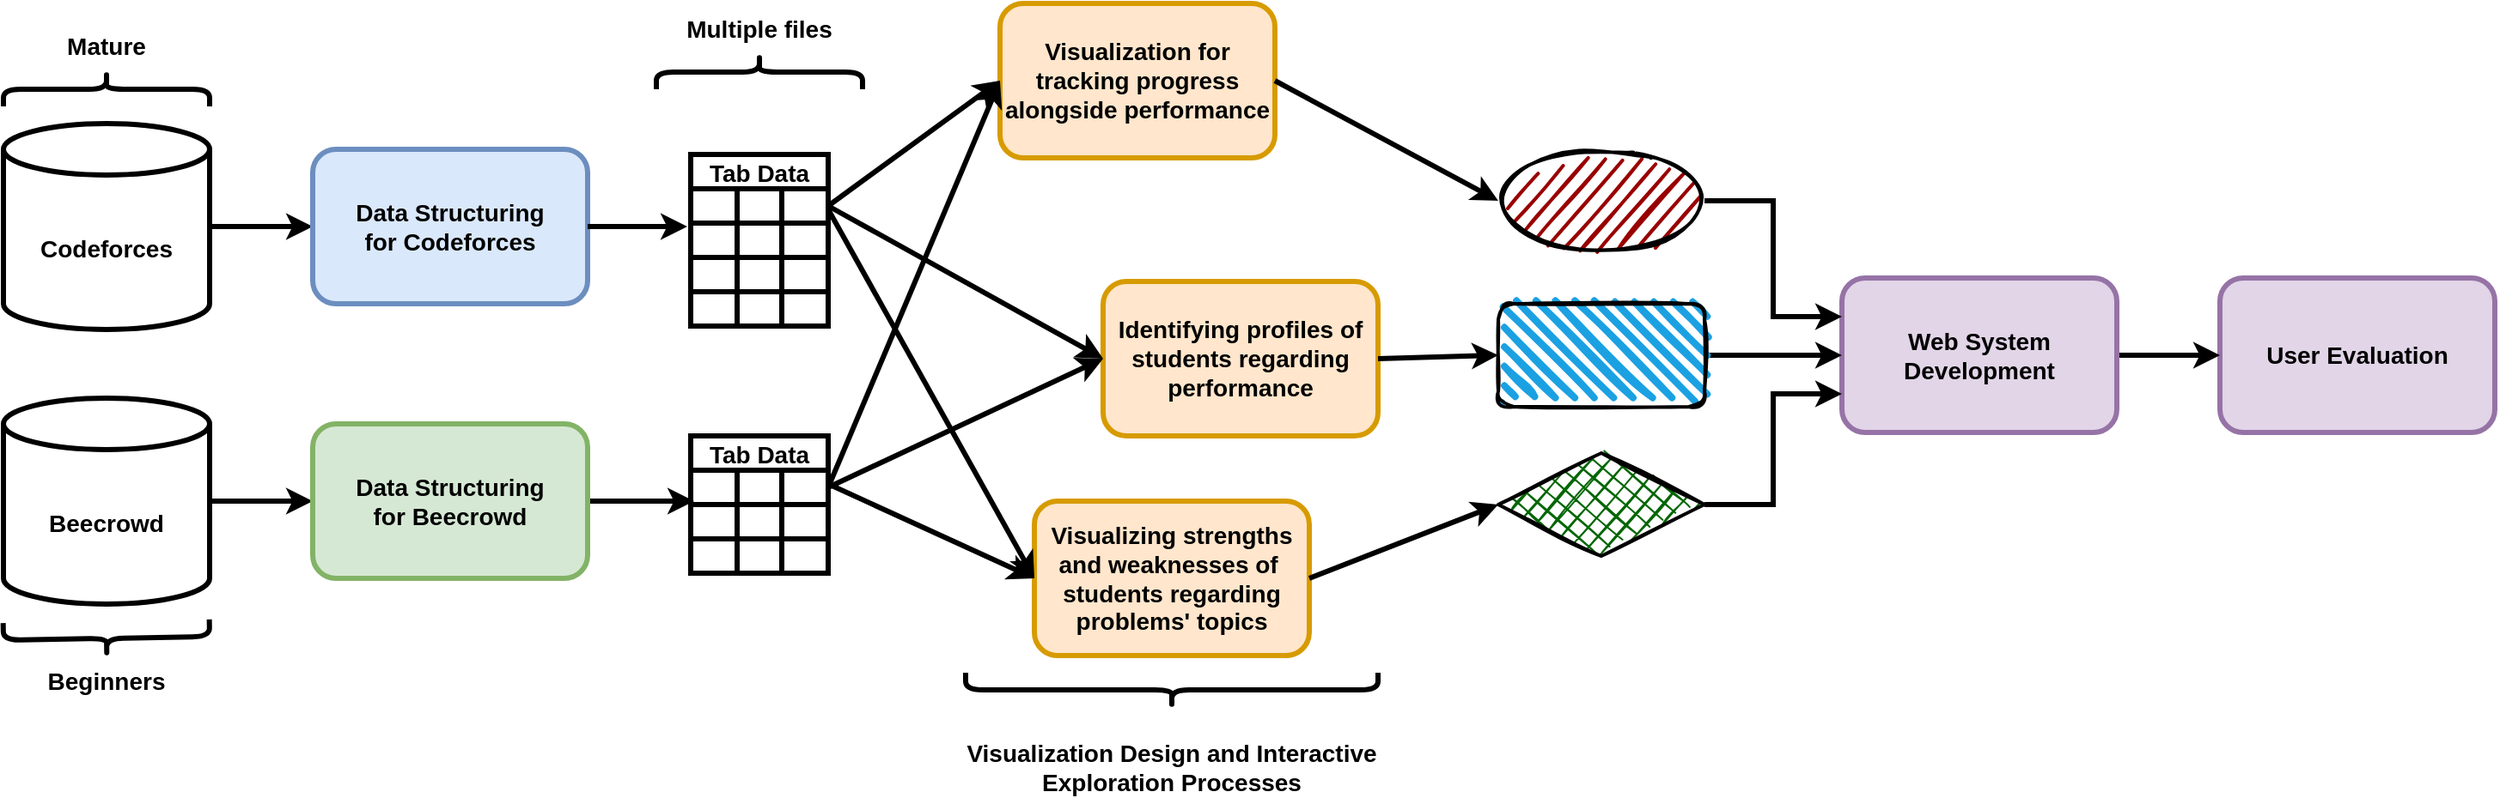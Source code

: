 <mxfile version="24.7.7">
  <diagram name="Page-1" id="qj6_hbagFO5WuVzdhgSA">
    <mxGraphModel dx="1364" dy="793" grid="1" gridSize="10" guides="1" tooltips="1" connect="1" arrows="1" fold="1" page="1" pageScale="1" pageWidth="850" pageHeight="1100" math="0" shadow="0">
      <root>
        <mxCell id="0" />
        <mxCell id="1" parent="0" />
        <mxCell id="2cb-5EpplbYAGcAZyKXE-6" style="edgeStyle=orthogonalEdgeStyle;rounded=0;orthogonalLoop=1;jettySize=auto;html=1;fontSize=14;strokeWidth=3;fontStyle=1" edge="1" parent="1" source="2cb-5EpplbYAGcAZyKXE-1" target="2cb-5EpplbYAGcAZyKXE-5">
          <mxGeometry relative="1" as="geometry" />
        </mxCell>
        <mxCell id="2cb-5EpplbYAGcAZyKXE-1" value="Codeforces" style="shape=cylinder3;whiteSpace=wrap;html=1;boundedLbl=1;backgroundOutline=1;size=15;fontSize=14;strokeWidth=3;fontStyle=1" vertex="1" parent="1">
          <mxGeometry x="80" y="80" width="120" height="120" as="geometry" />
        </mxCell>
        <mxCell id="2cb-5EpplbYAGcAZyKXE-7" style="edgeStyle=orthogonalEdgeStyle;rounded=0;orthogonalLoop=1;jettySize=auto;html=1;fontSize=14;strokeWidth=3;fontStyle=1" edge="1" parent="1" source="2cb-5EpplbYAGcAZyKXE-2" target="2cb-5EpplbYAGcAZyKXE-63">
          <mxGeometry relative="1" as="geometry">
            <mxPoint x="280" y="300" as="targetPoint" />
          </mxGeometry>
        </mxCell>
        <mxCell id="2cb-5EpplbYAGcAZyKXE-2" value="Beecrowd" style="shape=cylinder3;whiteSpace=wrap;html=1;boundedLbl=1;backgroundOutline=1;size=15;fontSize=14;strokeWidth=3;fontStyle=1" vertex="1" parent="1">
          <mxGeometry x="80" y="240" width="120" height="120" as="geometry" />
        </mxCell>
        <mxCell id="2cb-5EpplbYAGcAZyKXE-49" style="edgeStyle=orthogonalEdgeStyle;rounded=0;orthogonalLoop=1;jettySize=auto;html=1;exitX=1;exitY=0.5;exitDx=0;exitDy=0;entryX=0.025;entryY=0.9;entryDx=0;entryDy=0;entryPerimeter=0;fontSize=14;strokeWidth=3;fontStyle=1" edge="1" parent="1" source="2cb-5EpplbYAGcAZyKXE-63" target="2cb-5EpplbYAGcAZyKXE-36">
          <mxGeometry relative="1" as="geometry">
            <mxPoint x="400" y="300" as="sourcePoint" />
          </mxGeometry>
        </mxCell>
        <mxCell id="2cb-5EpplbYAGcAZyKXE-5" value="Data Structuring&lt;div style=&quot;font-size: 14px;&quot;&gt;for Codeforces&lt;/div&gt;" style="rounded=1;whiteSpace=wrap;html=1;fontSize=14;strokeWidth=3;fontStyle=1;fillColor=#dae8fc;strokeColor=#6c8ebf;" vertex="1" parent="1">
          <mxGeometry x="260" y="95" width="160" height="90" as="geometry" />
        </mxCell>
        <mxCell id="2cb-5EpplbYAGcAZyKXE-9" value="Tab Data" style="shape=table;startSize=20;container=1;collapsible=0;childLayout=tableLayout;strokeColor=default;fontSize=14;strokeWidth=3;fontStyle=1" vertex="1" parent="1">
          <mxGeometry x="480" y="98" width="80" height="100" as="geometry" />
        </mxCell>
        <mxCell id="2cb-5EpplbYAGcAZyKXE-10" value="" style="shape=tableRow;horizontal=0;startSize=0;swimlaneHead=0;swimlaneBody=0;strokeColor=inherit;top=0;left=0;bottom=0;right=0;collapsible=0;dropTarget=0;fillColor=none;points=[[0,0.5],[1,0.5]];portConstraint=eastwest;fontSize=14;strokeWidth=3;fontStyle=1" vertex="1" parent="2cb-5EpplbYAGcAZyKXE-9">
          <mxGeometry y="20" width="80" height="20" as="geometry" />
        </mxCell>
        <mxCell id="2cb-5EpplbYAGcAZyKXE-11" value="" style="shape=partialRectangle;html=1;whiteSpace=wrap;connectable=0;strokeColor=inherit;overflow=hidden;fillColor=none;top=0;left=0;bottom=0;right=0;pointerEvents=1;fontSize=14;strokeWidth=3;fontStyle=1" vertex="1" parent="2cb-5EpplbYAGcAZyKXE-10">
          <mxGeometry width="27" height="20" as="geometry">
            <mxRectangle width="27" height="20" as="alternateBounds" />
          </mxGeometry>
        </mxCell>
        <mxCell id="2cb-5EpplbYAGcAZyKXE-12" value="" style="shape=partialRectangle;html=1;whiteSpace=wrap;connectable=0;strokeColor=inherit;overflow=hidden;fillColor=none;top=0;left=0;bottom=0;right=0;pointerEvents=1;fontSize=14;strokeWidth=3;fontStyle=1" vertex="1" parent="2cb-5EpplbYAGcAZyKXE-10">
          <mxGeometry x="27" width="26" height="20" as="geometry">
            <mxRectangle width="26" height="20" as="alternateBounds" />
          </mxGeometry>
        </mxCell>
        <mxCell id="2cb-5EpplbYAGcAZyKXE-13" value="" style="shape=partialRectangle;html=1;whiteSpace=wrap;connectable=0;strokeColor=inherit;overflow=hidden;fillColor=none;top=0;left=0;bottom=0;right=0;pointerEvents=1;fontSize=14;strokeWidth=3;fontStyle=1" vertex="1" parent="2cb-5EpplbYAGcAZyKXE-10">
          <mxGeometry x="53" width="27" height="20" as="geometry">
            <mxRectangle width="27" height="20" as="alternateBounds" />
          </mxGeometry>
        </mxCell>
        <mxCell id="2cb-5EpplbYAGcAZyKXE-14" value="" style="shape=tableRow;horizontal=0;startSize=0;swimlaneHead=0;swimlaneBody=0;strokeColor=inherit;top=0;left=0;bottom=0;right=0;collapsible=0;dropTarget=0;fillColor=none;points=[[0,0.5],[1,0.5]];portConstraint=eastwest;fontSize=14;strokeWidth=3;fontStyle=1" vertex="1" parent="2cb-5EpplbYAGcAZyKXE-9">
          <mxGeometry y="40" width="80" height="20" as="geometry" />
        </mxCell>
        <mxCell id="2cb-5EpplbYAGcAZyKXE-15" value="" style="shape=partialRectangle;html=1;whiteSpace=wrap;connectable=0;strokeColor=inherit;overflow=hidden;fillColor=none;top=0;left=0;bottom=0;right=0;pointerEvents=1;fontSize=14;strokeWidth=3;fontStyle=1" vertex="1" parent="2cb-5EpplbYAGcAZyKXE-14">
          <mxGeometry width="27" height="20" as="geometry">
            <mxRectangle width="27" height="20" as="alternateBounds" />
          </mxGeometry>
        </mxCell>
        <mxCell id="2cb-5EpplbYAGcAZyKXE-16" value="" style="shape=partialRectangle;html=1;whiteSpace=wrap;connectable=0;strokeColor=inherit;overflow=hidden;fillColor=none;top=0;left=0;bottom=0;right=0;pointerEvents=1;fontSize=14;strokeWidth=3;fontStyle=1" vertex="1" parent="2cb-5EpplbYAGcAZyKXE-14">
          <mxGeometry x="27" width="26" height="20" as="geometry">
            <mxRectangle width="26" height="20" as="alternateBounds" />
          </mxGeometry>
        </mxCell>
        <mxCell id="2cb-5EpplbYAGcAZyKXE-17" value="" style="shape=partialRectangle;html=1;whiteSpace=wrap;connectable=0;strokeColor=inherit;overflow=hidden;fillColor=none;top=0;left=0;bottom=0;right=0;pointerEvents=1;fontSize=14;strokeWidth=3;fontStyle=1" vertex="1" parent="2cb-5EpplbYAGcAZyKXE-14">
          <mxGeometry x="53" width="27" height="20" as="geometry">
            <mxRectangle width="27" height="20" as="alternateBounds" />
          </mxGeometry>
        </mxCell>
        <mxCell id="2cb-5EpplbYAGcAZyKXE-85" value="" style="shape=tableRow;horizontal=0;startSize=0;swimlaneHead=0;swimlaneBody=0;strokeColor=inherit;top=0;left=0;bottom=0;right=0;collapsible=0;dropTarget=0;fillColor=none;points=[[0,0.5],[1,0.5]];portConstraint=eastwest;fontSize=14;strokeWidth=3;fontStyle=1" vertex="1" parent="2cb-5EpplbYAGcAZyKXE-9">
          <mxGeometry y="60" width="80" height="20" as="geometry" />
        </mxCell>
        <mxCell id="2cb-5EpplbYAGcAZyKXE-86" value="" style="shape=partialRectangle;html=1;whiteSpace=wrap;connectable=0;strokeColor=inherit;overflow=hidden;fillColor=none;top=0;left=0;bottom=0;right=0;pointerEvents=1;fontSize=14;strokeWidth=3;fontStyle=1" vertex="1" parent="2cb-5EpplbYAGcAZyKXE-85">
          <mxGeometry width="27" height="20" as="geometry">
            <mxRectangle width="27" height="20" as="alternateBounds" />
          </mxGeometry>
        </mxCell>
        <mxCell id="2cb-5EpplbYAGcAZyKXE-87" value="" style="shape=partialRectangle;html=1;whiteSpace=wrap;connectable=0;strokeColor=inherit;overflow=hidden;fillColor=none;top=0;left=0;bottom=0;right=0;pointerEvents=1;fontSize=14;strokeWidth=3;fontStyle=1" vertex="1" parent="2cb-5EpplbYAGcAZyKXE-85">
          <mxGeometry x="27" width="26" height="20" as="geometry">
            <mxRectangle width="26" height="20" as="alternateBounds" />
          </mxGeometry>
        </mxCell>
        <mxCell id="2cb-5EpplbYAGcAZyKXE-88" value="" style="shape=partialRectangle;html=1;whiteSpace=wrap;connectable=0;strokeColor=inherit;overflow=hidden;fillColor=none;top=0;left=0;bottom=0;right=0;pointerEvents=1;fontSize=14;strokeWidth=3;fontStyle=1" vertex="1" parent="2cb-5EpplbYAGcAZyKXE-85">
          <mxGeometry x="53" width="27" height="20" as="geometry">
            <mxRectangle width="27" height="20" as="alternateBounds" />
          </mxGeometry>
        </mxCell>
        <mxCell id="2cb-5EpplbYAGcAZyKXE-18" value="" style="shape=tableRow;horizontal=0;startSize=0;swimlaneHead=0;swimlaneBody=0;strokeColor=inherit;top=0;left=0;bottom=0;right=0;collapsible=0;dropTarget=0;fillColor=none;points=[[0,0.5],[1,0.5]];portConstraint=eastwest;fontSize=14;strokeWidth=3;fontStyle=1" vertex="1" parent="2cb-5EpplbYAGcAZyKXE-9">
          <mxGeometry y="80" width="80" height="20" as="geometry" />
        </mxCell>
        <mxCell id="2cb-5EpplbYAGcAZyKXE-19" value="" style="shape=partialRectangle;html=1;whiteSpace=wrap;connectable=0;strokeColor=inherit;overflow=hidden;fillColor=none;top=0;left=0;bottom=0;right=0;pointerEvents=1;fontSize=14;strokeWidth=3;fontStyle=1" vertex="1" parent="2cb-5EpplbYAGcAZyKXE-18">
          <mxGeometry width="27" height="20" as="geometry">
            <mxRectangle width="27" height="20" as="alternateBounds" />
          </mxGeometry>
        </mxCell>
        <mxCell id="2cb-5EpplbYAGcAZyKXE-20" value="" style="shape=partialRectangle;html=1;whiteSpace=wrap;connectable=0;strokeColor=inherit;overflow=hidden;fillColor=none;top=0;left=0;bottom=0;right=0;pointerEvents=1;fontSize=14;strokeWidth=3;fontStyle=1" vertex="1" parent="2cb-5EpplbYAGcAZyKXE-18">
          <mxGeometry x="27" width="26" height="20" as="geometry">
            <mxRectangle width="26" height="20" as="alternateBounds" />
          </mxGeometry>
        </mxCell>
        <mxCell id="2cb-5EpplbYAGcAZyKXE-21" value="" style="shape=partialRectangle;html=1;whiteSpace=wrap;connectable=0;strokeColor=inherit;overflow=hidden;fillColor=none;top=0;left=0;bottom=0;right=0;pointerEvents=1;fontSize=14;strokeWidth=3;fontStyle=1" vertex="1" parent="2cb-5EpplbYAGcAZyKXE-18">
          <mxGeometry x="53" width="27" height="20" as="geometry">
            <mxRectangle width="27" height="20" as="alternateBounds" />
          </mxGeometry>
        </mxCell>
        <mxCell id="2cb-5EpplbYAGcAZyKXE-35" value="Tab Data" style="shape=table;startSize=20;container=1;collapsible=0;childLayout=tableLayout;strokeColor=default;fontSize=14;strokeWidth=3;fontStyle=1" vertex="1" parent="1">
          <mxGeometry x="480" y="262" width="80" height="80" as="geometry" />
        </mxCell>
        <mxCell id="2cb-5EpplbYAGcAZyKXE-36" value="" style="shape=tableRow;horizontal=0;startSize=0;swimlaneHead=0;swimlaneBody=0;strokeColor=inherit;top=0;left=0;bottom=0;right=0;collapsible=0;dropTarget=0;fillColor=none;points=[[0,0.5],[1,0.5]];portConstraint=eastwest;fontSize=14;strokeWidth=3;fontStyle=1" vertex="1" parent="2cb-5EpplbYAGcAZyKXE-35">
          <mxGeometry y="20" width="80" height="20" as="geometry" />
        </mxCell>
        <mxCell id="2cb-5EpplbYAGcAZyKXE-37" value="" style="shape=partialRectangle;html=1;whiteSpace=wrap;connectable=0;strokeColor=inherit;overflow=hidden;fillColor=none;top=0;left=0;bottom=0;right=0;pointerEvents=1;fontSize=14;strokeWidth=3;fontStyle=1" vertex="1" parent="2cb-5EpplbYAGcAZyKXE-36">
          <mxGeometry width="27" height="20" as="geometry">
            <mxRectangle width="27" height="20" as="alternateBounds" />
          </mxGeometry>
        </mxCell>
        <mxCell id="2cb-5EpplbYAGcAZyKXE-38" value="" style="shape=partialRectangle;html=1;whiteSpace=wrap;connectable=0;strokeColor=inherit;overflow=hidden;fillColor=none;top=0;left=0;bottom=0;right=0;pointerEvents=1;fontSize=14;strokeWidth=3;fontStyle=1" vertex="1" parent="2cb-5EpplbYAGcAZyKXE-36">
          <mxGeometry x="27" width="26" height="20" as="geometry">
            <mxRectangle width="26" height="20" as="alternateBounds" />
          </mxGeometry>
        </mxCell>
        <mxCell id="2cb-5EpplbYAGcAZyKXE-39" value="" style="shape=partialRectangle;html=1;whiteSpace=wrap;connectable=0;strokeColor=inherit;overflow=hidden;fillColor=none;top=0;left=0;bottom=0;right=0;pointerEvents=1;fontSize=14;strokeWidth=3;fontStyle=1" vertex="1" parent="2cb-5EpplbYAGcAZyKXE-36">
          <mxGeometry x="53" width="27" height="20" as="geometry">
            <mxRectangle width="27" height="20" as="alternateBounds" />
          </mxGeometry>
        </mxCell>
        <mxCell id="2cb-5EpplbYAGcAZyKXE-40" value="" style="shape=tableRow;horizontal=0;startSize=0;swimlaneHead=0;swimlaneBody=0;strokeColor=inherit;top=0;left=0;bottom=0;right=0;collapsible=0;dropTarget=0;fillColor=none;points=[[0,0.5],[1,0.5]];portConstraint=eastwest;fontSize=14;strokeWidth=3;fontStyle=1" vertex="1" parent="2cb-5EpplbYAGcAZyKXE-35">
          <mxGeometry y="40" width="80" height="20" as="geometry" />
        </mxCell>
        <mxCell id="2cb-5EpplbYAGcAZyKXE-41" value="" style="shape=partialRectangle;html=1;whiteSpace=wrap;connectable=0;strokeColor=inherit;overflow=hidden;fillColor=none;top=0;left=0;bottom=0;right=0;pointerEvents=1;fontSize=14;strokeWidth=3;fontStyle=1" vertex="1" parent="2cb-5EpplbYAGcAZyKXE-40">
          <mxGeometry width="27" height="20" as="geometry">
            <mxRectangle width="27" height="20" as="alternateBounds" />
          </mxGeometry>
        </mxCell>
        <mxCell id="2cb-5EpplbYAGcAZyKXE-42" value="" style="shape=partialRectangle;html=1;whiteSpace=wrap;connectable=0;strokeColor=inherit;overflow=hidden;fillColor=none;top=0;left=0;bottom=0;right=0;pointerEvents=1;fontSize=14;strokeWidth=3;fontStyle=1" vertex="1" parent="2cb-5EpplbYAGcAZyKXE-40">
          <mxGeometry x="27" width="26" height="20" as="geometry">
            <mxRectangle width="26" height="20" as="alternateBounds" />
          </mxGeometry>
        </mxCell>
        <mxCell id="2cb-5EpplbYAGcAZyKXE-43" value="" style="shape=partialRectangle;html=1;whiteSpace=wrap;connectable=0;strokeColor=inherit;overflow=hidden;fillColor=none;top=0;left=0;bottom=0;right=0;pointerEvents=1;fontSize=14;strokeWidth=3;fontStyle=1" vertex="1" parent="2cb-5EpplbYAGcAZyKXE-40">
          <mxGeometry x="53" width="27" height="20" as="geometry">
            <mxRectangle width="27" height="20" as="alternateBounds" />
          </mxGeometry>
        </mxCell>
        <mxCell id="2cb-5EpplbYAGcAZyKXE-44" value="" style="shape=tableRow;horizontal=0;startSize=0;swimlaneHead=0;swimlaneBody=0;strokeColor=inherit;top=0;left=0;bottom=0;right=0;collapsible=0;dropTarget=0;fillColor=none;points=[[0,0.5],[1,0.5]];portConstraint=eastwest;fontSize=14;strokeWidth=3;fontStyle=1" vertex="1" parent="2cb-5EpplbYAGcAZyKXE-35">
          <mxGeometry y="60" width="80" height="20" as="geometry" />
        </mxCell>
        <mxCell id="2cb-5EpplbYAGcAZyKXE-45" value="" style="shape=partialRectangle;html=1;whiteSpace=wrap;connectable=0;strokeColor=inherit;overflow=hidden;fillColor=none;top=0;left=0;bottom=0;right=0;pointerEvents=1;fontSize=14;strokeWidth=3;fontStyle=1" vertex="1" parent="2cb-5EpplbYAGcAZyKXE-44">
          <mxGeometry width="27" height="20" as="geometry">
            <mxRectangle width="27" height="20" as="alternateBounds" />
          </mxGeometry>
        </mxCell>
        <mxCell id="2cb-5EpplbYAGcAZyKXE-46" value="" style="shape=partialRectangle;html=1;whiteSpace=wrap;connectable=0;strokeColor=inherit;overflow=hidden;fillColor=none;top=0;left=0;bottom=0;right=0;pointerEvents=1;fontSize=14;strokeWidth=3;fontStyle=1" vertex="1" parent="2cb-5EpplbYAGcAZyKXE-44">
          <mxGeometry x="27" width="26" height="20" as="geometry">
            <mxRectangle width="26" height="20" as="alternateBounds" />
          </mxGeometry>
        </mxCell>
        <mxCell id="2cb-5EpplbYAGcAZyKXE-47" value="" style="shape=partialRectangle;html=1;whiteSpace=wrap;connectable=0;strokeColor=inherit;overflow=hidden;fillColor=none;top=0;left=0;bottom=0;right=0;pointerEvents=1;fontSize=14;strokeWidth=3;fontStyle=1" vertex="1" parent="2cb-5EpplbYAGcAZyKXE-44">
          <mxGeometry x="53" width="27" height="20" as="geometry">
            <mxRectangle width="27" height="20" as="alternateBounds" />
          </mxGeometry>
        </mxCell>
        <mxCell id="2cb-5EpplbYAGcAZyKXE-48" style="edgeStyle=orthogonalEdgeStyle;rounded=0;orthogonalLoop=1;jettySize=auto;html=1;entryX=-0.025;entryY=0.1;entryDx=0;entryDy=0;entryPerimeter=0;exitX=1;exitY=0.5;exitDx=0;exitDy=0;fontSize=14;strokeWidth=3;fontStyle=1" edge="1" parent="1" source="2cb-5EpplbYAGcAZyKXE-5" target="2cb-5EpplbYAGcAZyKXE-14">
          <mxGeometry relative="1" as="geometry" />
        </mxCell>
        <mxCell id="2cb-5EpplbYAGcAZyKXE-63" value="Data Structuring&lt;div style=&quot;font-size: 14px;&quot;&gt;for Beecrowd&lt;/div&gt;" style="rounded=1;whiteSpace=wrap;html=1;fontSize=14;strokeWidth=3;fontStyle=1;fillColor=#d5e8d4;strokeColor=#82b366;" vertex="1" parent="1">
          <mxGeometry x="260" y="255" width="160" height="90" as="geometry" />
        </mxCell>
        <mxCell id="2cb-5EpplbYAGcAZyKXE-64" value="Visualization for tracking progress alongside performance" style="rounded=1;whiteSpace=wrap;html=1;strokeWidth=3;fontStyle=1;fontSize=14;fillColor=#ffe6cc;strokeColor=#d79b00;" vertex="1" parent="1">
          <mxGeometry x="660" y="10" width="160" height="90" as="geometry" />
        </mxCell>
        <mxCell id="2cb-5EpplbYAGcAZyKXE-65" value="Multiple files" style="text;html=1;align=center;verticalAlign=middle;whiteSpace=wrap;rounded=0;fontSize=14;strokeWidth=3;fontStyle=1" vertex="1" parent="1">
          <mxGeometry x="460" y="10" width="120" height="30" as="geometry" />
        </mxCell>
        <mxCell id="2cb-5EpplbYAGcAZyKXE-66" value="" style="shape=curlyBracket;whiteSpace=wrap;html=1;rounded=1;flipH=1;labelPosition=right;verticalLabelPosition=middle;align=left;verticalAlign=middle;rotation=-90;strokeWidth=3;fontStyle=1;fontSize=14;" vertex="1" parent="1">
          <mxGeometry x="510" y="-10" width="20" height="120" as="geometry" />
        </mxCell>
        <mxCell id="2cb-5EpplbYAGcAZyKXE-67" value="Identifying profiles of students regarding performance" style="rounded=1;whiteSpace=wrap;html=1;strokeWidth=3;fontStyle=1;fontSize=14;fillColor=#ffe6cc;strokeColor=#d79b00;" vertex="1" parent="1">
          <mxGeometry x="720" y="172" width="160" height="90" as="geometry" />
        </mxCell>
        <mxCell id="2cb-5EpplbYAGcAZyKXE-70" value="Beginners" style="text;html=1;align=center;verticalAlign=middle;whiteSpace=wrap;rounded=0;fontSize=14;strokeWidth=3;fontStyle=1" vertex="1" parent="1">
          <mxGeometry x="80" y="390" width="120" height="30" as="geometry" />
        </mxCell>
        <mxCell id="2cb-5EpplbYAGcAZyKXE-71" value="" style="shape=curlyBracket;whiteSpace=wrap;html=1;rounded=1;flipH=1;labelPosition=right;verticalLabelPosition=middle;align=left;verticalAlign=middle;rotation=89;strokeWidth=3;fontStyle=1;fontSize=14;" vertex="1" parent="1">
          <mxGeometry x="130" y="320" width="20" height="120" as="geometry" />
        </mxCell>
        <mxCell id="2cb-5EpplbYAGcAZyKXE-74" value="Mature" style="text;html=1;align=center;verticalAlign=middle;whiteSpace=wrap;rounded=0;fontSize=14;strokeWidth=3;fontStyle=1" vertex="1" parent="1">
          <mxGeometry x="80" y="20" width="120" height="30" as="geometry" />
        </mxCell>
        <mxCell id="2cb-5EpplbYAGcAZyKXE-75" value="" style="shape=curlyBracket;whiteSpace=wrap;html=1;rounded=1;flipH=1;labelPosition=right;verticalLabelPosition=middle;align=left;verticalAlign=middle;rotation=-90;strokeWidth=3;fontStyle=1;fontSize=14;" vertex="1" parent="1">
          <mxGeometry x="130" width="20" height="120" as="geometry" />
        </mxCell>
        <mxCell id="2cb-5EpplbYAGcAZyKXE-76" value="" style="endArrow=classic;html=1;rounded=0;exitX=1;exitY=0.5;exitDx=0;exitDy=0;entryX=0;entryY=0.5;entryDx=0;entryDy=0;strokeWidth=3;fontStyle=1;fontSize=14;" edge="1" parent="1" source="2cb-5EpplbYAGcAZyKXE-10" target="2cb-5EpplbYAGcAZyKXE-64">
          <mxGeometry width="50" height="50" relative="1" as="geometry">
            <mxPoint x="400" y="310" as="sourcePoint" />
            <mxPoint x="450" y="260" as="targetPoint" />
          </mxGeometry>
        </mxCell>
        <mxCell id="2cb-5EpplbYAGcAZyKXE-77" value="" style="endArrow=classic;html=1;rounded=0;exitX=1;exitY=0.5;exitDx=0;exitDy=0;entryX=0;entryY=0.5;entryDx=0;entryDy=0;strokeWidth=3;fontStyle=1;fontSize=14;" edge="1" parent="1" source="2cb-5EpplbYAGcAZyKXE-36" target="2cb-5EpplbYAGcAZyKXE-64">
          <mxGeometry width="50" height="50" relative="1" as="geometry">
            <mxPoint x="570" y="138" as="sourcePoint" />
            <mxPoint x="670" y="65" as="targetPoint" />
          </mxGeometry>
        </mxCell>
        <mxCell id="2cb-5EpplbYAGcAZyKXE-78" value="Visualization Design and Interactive Exploration Processes" style="text;html=1;align=center;verticalAlign=middle;whiteSpace=wrap;rounded=0;fontSize=14;strokeWidth=3;fontStyle=1" vertex="1" parent="1">
          <mxGeometry x="635" y="440" width="250" height="30" as="geometry" />
        </mxCell>
        <mxCell id="2cb-5EpplbYAGcAZyKXE-79" value="" style="shape=curlyBracket;whiteSpace=wrap;html=1;rounded=1;flipH=1;labelPosition=right;verticalLabelPosition=middle;align=left;verticalAlign=middle;rotation=90;strokeWidth=3;fontStyle=1;fontSize=14;" vertex="1" parent="1">
          <mxGeometry x="750" y="290" width="20" height="240" as="geometry" />
        </mxCell>
        <mxCell id="2cb-5EpplbYAGcAZyKXE-81" value="" style="endArrow=classic;html=1;rounded=0;exitX=1;exitY=0.5;exitDx=0;exitDy=0;entryX=0;entryY=0.5;entryDx=0;entryDy=0;strokeWidth=3;fontStyle=1;fontSize=14;" edge="1" parent="1" source="2cb-5EpplbYAGcAZyKXE-10" target="2cb-5EpplbYAGcAZyKXE-67">
          <mxGeometry width="50" height="50" relative="1" as="geometry">
            <mxPoint x="570" y="138" as="sourcePoint" />
            <mxPoint x="670" y="65" as="targetPoint" />
          </mxGeometry>
        </mxCell>
        <mxCell id="2cb-5EpplbYAGcAZyKXE-82" value="" style="endArrow=classic;html=1;rounded=0;exitX=1;exitY=0.5;exitDx=0;exitDy=0;entryX=0;entryY=0.5;entryDx=0;entryDy=0;strokeWidth=3;fontStyle=1;fontSize=14;" edge="1" parent="1" source="2cb-5EpplbYAGcAZyKXE-36" target="2cb-5EpplbYAGcAZyKXE-67">
          <mxGeometry width="50" height="50" relative="1" as="geometry">
            <mxPoint x="580" y="148" as="sourcePoint" />
            <mxPoint x="680" y="75" as="targetPoint" />
          </mxGeometry>
        </mxCell>
        <mxCell id="2cb-5EpplbYAGcAZyKXE-84" value="Visualizing strengths and weaknesses of&amp;nbsp;&lt;div&gt;students regarding&lt;/div&gt;&lt;div&gt;problems&#39; topics&lt;/div&gt;" style="rounded=1;whiteSpace=wrap;html=1;strokeWidth=3;fontStyle=1;fontSize=14;fillColor=#ffe6cc;strokeColor=#d79b00;" vertex="1" parent="1">
          <mxGeometry x="680" y="300" width="160" height="90" as="geometry" />
        </mxCell>
        <mxCell id="2cb-5EpplbYAGcAZyKXE-89" value="" style="endArrow=classic;html=1;rounded=0;entryX=0;entryY=0.5;entryDx=0;entryDy=0;strokeWidth=3;fontStyle=1;fontSize=14;" edge="1" parent="1" target="2cb-5EpplbYAGcAZyKXE-84">
          <mxGeometry width="50" height="50" relative="1" as="geometry">
            <mxPoint x="560" y="130" as="sourcePoint" />
            <mxPoint x="730" y="227" as="targetPoint" />
          </mxGeometry>
        </mxCell>
        <mxCell id="2cb-5EpplbYAGcAZyKXE-90" value="" style="endArrow=classic;html=1;rounded=0;entryX=0;entryY=0.5;entryDx=0;entryDy=0;strokeWidth=3;fontStyle=1;fontSize=14;" edge="1" parent="1" target="2cb-5EpplbYAGcAZyKXE-84">
          <mxGeometry width="50" height="50" relative="1" as="geometry">
            <mxPoint x="560" y="290" as="sourcePoint" />
            <mxPoint x="690" y="355" as="targetPoint" />
          </mxGeometry>
        </mxCell>
        <mxCell id="2cb-5EpplbYAGcAZyKXE-92" value="User Evaluation" style="rounded=1;whiteSpace=wrap;html=1;strokeWidth=3;fontStyle=1;fontSize=14;fillColor=#e1d5e7;strokeColor=#9673a6;" vertex="1" parent="1">
          <mxGeometry x="1370" y="170" width="160" height="90" as="geometry" />
        </mxCell>
        <mxCell id="2cb-5EpplbYAGcAZyKXE-103" style="edgeStyle=orthogonalEdgeStyle;rounded=0;orthogonalLoop=1;jettySize=auto;html=1;exitX=1;exitY=0.5;exitDx=0;exitDy=0;entryX=0;entryY=0.5;entryDx=0;entryDy=0;strokeWidth=3;" edge="1" parent="1" source="2cb-5EpplbYAGcAZyKXE-93" target="2cb-5EpplbYAGcAZyKXE-92">
          <mxGeometry relative="1" as="geometry" />
        </mxCell>
        <mxCell id="2cb-5EpplbYAGcAZyKXE-93" value="Web System Development" style="rounded=1;whiteSpace=wrap;html=1;strokeWidth=3;fontStyle=1;fontSize=14;fillColor=#e1d5e7;strokeColor=#9673a6;" vertex="1" parent="1">
          <mxGeometry x="1150" y="170" width="160" height="90" as="geometry" />
        </mxCell>
        <mxCell id="2cb-5EpplbYAGcAZyKXE-94" value="" style="endArrow=classic;html=1;rounded=0;exitX=1;exitY=0.5;exitDx=0;exitDy=0;entryX=0;entryY=0.5;entryDx=0;entryDy=0;strokeWidth=3;fontStyle=1;fontSize=14;" edge="1" parent="1" source="2cb-5EpplbYAGcAZyKXE-64" target="2cb-5EpplbYAGcAZyKXE-97">
          <mxGeometry width="50" height="50" relative="1" as="geometry">
            <mxPoint x="570" y="138" as="sourcePoint" />
            <mxPoint x="670" y="65" as="targetPoint" />
          </mxGeometry>
        </mxCell>
        <mxCell id="2cb-5EpplbYAGcAZyKXE-95" value="" style="endArrow=classic;html=1;rounded=0;exitX=1;exitY=0.5;exitDx=0;exitDy=0;entryX=0;entryY=0.5;entryDx=0;entryDy=0;strokeWidth=3;fontStyle=1;fontSize=14;" edge="1" parent="1" source="2cb-5EpplbYAGcAZyKXE-67" target="2cb-5EpplbYAGcAZyKXE-98">
          <mxGeometry width="50" height="50" relative="1" as="geometry">
            <mxPoint x="830" y="65" as="sourcePoint" />
            <mxPoint x="970" y="227" as="targetPoint" />
          </mxGeometry>
        </mxCell>
        <mxCell id="2cb-5EpplbYAGcAZyKXE-96" value="" style="endArrow=classic;html=1;rounded=0;exitX=1;exitY=0.5;exitDx=0;exitDy=0;entryX=0;entryY=0.5;entryDx=0;entryDy=0;strokeWidth=3;fontStyle=1;fontSize=14;" edge="1" parent="1" source="2cb-5EpplbYAGcAZyKXE-84" target="2cb-5EpplbYAGcAZyKXE-99">
          <mxGeometry width="50" height="50" relative="1" as="geometry">
            <mxPoint x="840" y="75" as="sourcePoint" />
            <mxPoint x="980" y="237" as="targetPoint" />
          </mxGeometry>
        </mxCell>
        <mxCell id="2cb-5EpplbYAGcAZyKXE-100" style="edgeStyle=orthogonalEdgeStyle;rounded=0;orthogonalLoop=1;jettySize=auto;html=1;exitX=1;exitY=0.5;exitDx=0;exitDy=0;entryX=0;entryY=0.25;entryDx=0;entryDy=0;strokeWidth=3;" edge="1" parent="1" source="2cb-5EpplbYAGcAZyKXE-97" target="2cb-5EpplbYAGcAZyKXE-93">
          <mxGeometry relative="1" as="geometry" />
        </mxCell>
        <mxCell id="2cb-5EpplbYAGcAZyKXE-97" value="" style="ellipse;whiteSpace=wrap;html=1;strokeWidth=2;fillWeight=2;hachureGap=8;fillColor=#990000;fillStyle=dots;sketch=1;" vertex="1" parent="1">
          <mxGeometry x="950" y="95" width="120" height="60" as="geometry" />
        </mxCell>
        <mxCell id="2cb-5EpplbYAGcAZyKXE-101" style="edgeStyle=orthogonalEdgeStyle;rounded=0;orthogonalLoop=1;jettySize=auto;html=1;exitX=1;exitY=0.5;exitDx=0;exitDy=0;strokeWidth=3;" edge="1" parent="1" source="2cb-5EpplbYAGcAZyKXE-98" target="2cb-5EpplbYAGcAZyKXE-93">
          <mxGeometry relative="1" as="geometry" />
        </mxCell>
        <mxCell id="2cb-5EpplbYAGcAZyKXE-98" value="" style="rounded=1;whiteSpace=wrap;html=1;strokeWidth=2;fillWeight=4;hachureGap=8;hachureAngle=45;fillColor=#1ba1e2;sketch=1;" vertex="1" parent="1">
          <mxGeometry x="950" y="185" width="120" height="60" as="geometry" />
        </mxCell>
        <mxCell id="2cb-5EpplbYAGcAZyKXE-102" style="edgeStyle=orthogonalEdgeStyle;rounded=0;orthogonalLoop=1;jettySize=auto;html=1;entryX=0;entryY=0.75;entryDx=0;entryDy=0;strokeWidth=3;" edge="1" parent="1" source="2cb-5EpplbYAGcAZyKXE-99" target="2cb-5EpplbYAGcAZyKXE-93">
          <mxGeometry relative="1" as="geometry" />
        </mxCell>
        <mxCell id="2cb-5EpplbYAGcAZyKXE-99" value="" style="rhombus;whiteSpace=wrap;html=1;strokeWidth=2;fillWeight=-1;hachureGap=8;fillStyle=cross-hatch;fillColor=#006600;sketch=1;" vertex="1" parent="1">
          <mxGeometry x="950" y="272" width="120" height="60" as="geometry" />
        </mxCell>
      </root>
    </mxGraphModel>
  </diagram>
</mxfile>
